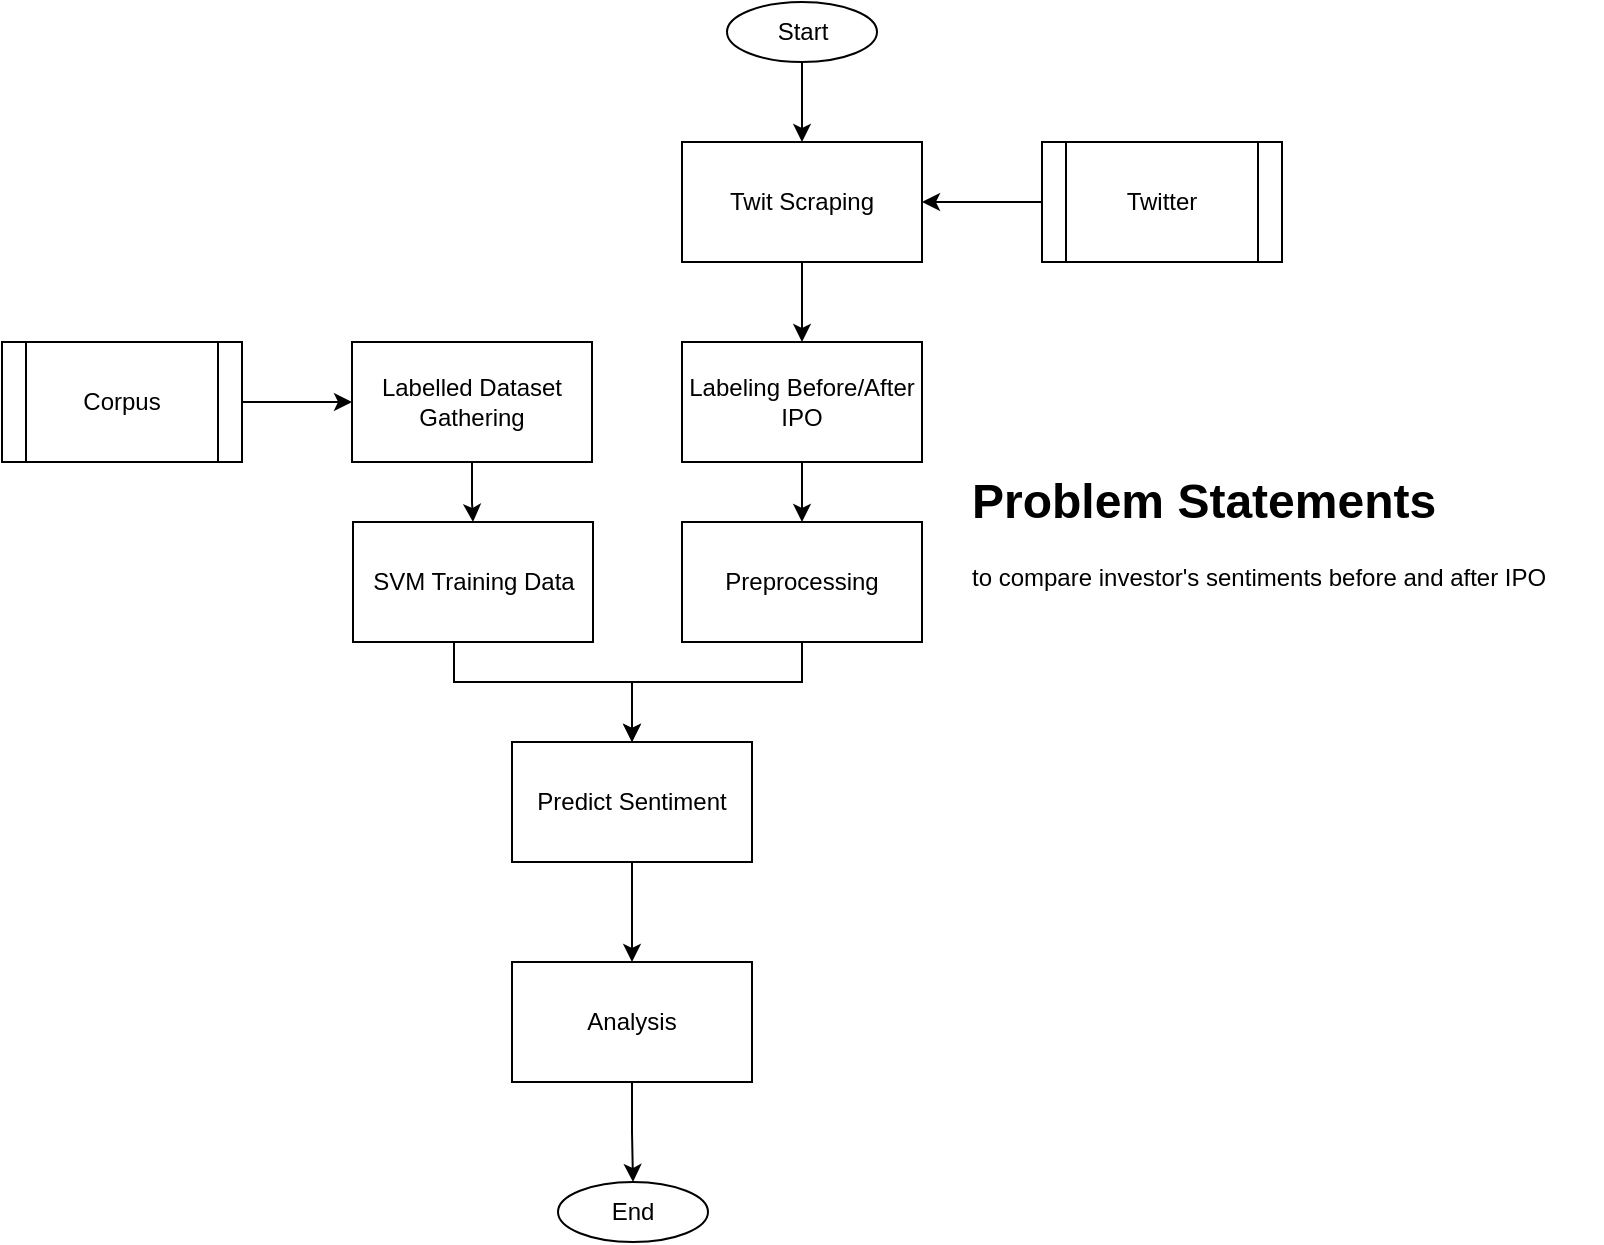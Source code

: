 <mxfile version="20.0.4" type="google" pages="2"><diagram id="YXdor7uBOZigZac2zCJG" name="Alt_1"><mxGraphModel dx="1730" dy="975" grid="1" gridSize="10" guides="1" tooltips="1" connect="1" arrows="1" fold="1" page="1" pageScale="1" pageWidth="850" pageHeight="1100" math="0" shadow="0"><root><mxCell id="0"/><mxCell id="1" parent="0"/><mxCell id="y5D5ccZa0h94YjDSmlDb-2" value="" style="group" vertex="1" connectable="0" parent="1"><mxGeometry x="25" y="10" width="800" height="620" as="geometry"/></mxCell><mxCell id="3aEuGuWVhybcB8y9zMcr-1" value="Start" style="ellipse;whiteSpace=wrap;html=1;" vertex="1" parent="y5D5ccZa0h94YjDSmlDb-2"><mxGeometry x="362.5" width="75" height="30" as="geometry"/></mxCell><mxCell id="3aEuGuWVhybcB8y9zMcr-2" value="Corpus" style="shape=process;whiteSpace=wrap;html=1;backgroundOutline=1;" vertex="1" parent="y5D5ccZa0h94YjDSmlDb-2"><mxGeometry y="170" width="120" height="60" as="geometry"/></mxCell><mxCell id="3aEuGuWVhybcB8y9zMcr-3" value="Labelled Dataset Gathering" style="rounded=0;whiteSpace=wrap;html=1;" vertex="1" parent="y5D5ccZa0h94YjDSmlDb-2"><mxGeometry x="175" y="170" width="120" height="60" as="geometry"/></mxCell><mxCell id="3aEuGuWVhybcB8y9zMcr-5" style="edgeStyle=orthogonalEdgeStyle;rounded=0;orthogonalLoop=1;jettySize=auto;html=1;entryX=0;entryY=0.5;entryDx=0;entryDy=0;" edge="1" parent="y5D5ccZa0h94YjDSmlDb-2" source="3aEuGuWVhybcB8y9zMcr-2" target="3aEuGuWVhybcB8y9zMcr-3"><mxGeometry relative="1" as="geometry"/></mxCell><mxCell id="3aEuGuWVhybcB8y9zMcr-6" value="Twitter" style="shape=process;whiteSpace=wrap;html=1;backgroundOutline=1;" vertex="1" parent="y5D5ccZa0h94YjDSmlDb-2"><mxGeometry x="520" y="70" width="120" height="60" as="geometry"/></mxCell><mxCell id="3aEuGuWVhybcB8y9zMcr-7" value="SVM Training Data" style="rounded=0;whiteSpace=wrap;html=1;" vertex="1" parent="y5D5ccZa0h94YjDSmlDb-2"><mxGeometry x="175.5" y="260" width="120" height="60" as="geometry"/></mxCell><mxCell id="3aEuGuWVhybcB8y9zMcr-8" style="edgeStyle=orthogonalEdgeStyle;rounded=0;orthogonalLoop=1;jettySize=auto;html=1;entryX=0.5;entryY=0;entryDx=0;entryDy=0;" edge="1" parent="y5D5ccZa0h94YjDSmlDb-2" source="3aEuGuWVhybcB8y9zMcr-3" target="3aEuGuWVhybcB8y9zMcr-7"><mxGeometry relative="1" as="geometry"/></mxCell><mxCell id="3aEuGuWVhybcB8y9zMcr-9" value="End" style="ellipse;whiteSpace=wrap;html=1;" vertex="1" parent="y5D5ccZa0h94YjDSmlDb-2"><mxGeometry x="278" y="590" width="75" height="30" as="geometry"/></mxCell><mxCell id="3aEuGuWVhybcB8y9zMcr-10" value="Twit Scraping" style="rounded=0;whiteSpace=wrap;html=1;" vertex="1" parent="y5D5ccZa0h94YjDSmlDb-2"><mxGeometry x="340" y="70" width="120" height="60" as="geometry"/></mxCell><mxCell id="3aEuGuWVhybcB8y9zMcr-4" value="" style="edgeStyle=orthogonalEdgeStyle;rounded=0;orthogonalLoop=1;jettySize=auto;html=1;entryX=0.5;entryY=0;entryDx=0;entryDy=0;" edge="1" parent="y5D5ccZa0h94YjDSmlDb-2" source="3aEuGuWVhybcB8y9zMcr-1" target="3aEuGuWVhybcB8y9zMcr-10"><mxGeometry relative="1" as="geometry"/></mxCell><mxCell id="3aEuGuWVhybcB8y9zMcr-11" value="" style="edgeStyle=orthogonalEdgeStyle;rounded=0;orthogonalLoop=1;jettySize=auto;html=1;" edge="1" parent="y5D5ccZa0h94YjDSmlDb-2" source="3aEuGuWVhybcB8y9zMcr-6" target="3aEuGuWVhybcB8y9zMcr-10"><mxGeometry relative="1" as="geometry"/></mxCell><mxCell id="3aEuGuWVhybcB8y9zMcr-12" value="Preprocessing" style="rounded=0;whiteSpace=wrap;html=1;" vertex="1" parent="y5D5ccZa0h94YjDSmlDb-2"><mxGeometry x="340" y="260" width="120" height="60" as="geometry"/></mxCell><mxCell id="3aEuGuWVhybcB8y9zMcr-16" value="" style="edgeStyle=orthogonalEdgeStyle;rounded=0;orthogonalLoop=1;jettySize=auto;html=1;" edge="1" parent="y5D5ccZa0h94YjDSmlDb-2" source="3aEuGuWVhybcB8y9zMcr-14" target="3aEuGuWVhybcB8y9zMcr-12"><mxGeometry relative="1" as="geometry"/></mxCell><mxCell id="3aEuGuWVhybcB8y9zMcr-14" value="Labeling Before/After IPO" style="rounded=0;whiteSpace=wrap;html=1;" vertex="1" parent="y5D5ccZa0h94YjDSmlDb-2"><mxGeometry x="340" y="170" width="120" height="60" as="geometry"/></mxCell><mxCell id="3aEuGuWVhybcB8y9zMcr-15" value="" style="edgeStyle=orthogonalEdgeStyle;rounded=0;orthogonalLoop=1;jettySize=auto;html=1;" edge="1" parent="y5D5ccZa0h94YjDSmlDb-2" source="3aEuGuWVhybcB8y9zMcr-10" target="3aEuGuWVhybcB8y9zMcr-14"><mxGeometry relative="1" as="geometry"/></mxCell><mxCell id="3aEuGuWVhybcB8y9zMcr-17" value="Predict Sentiment" style="rounded=0;whiteSpace=wrap;html=1;" vertex="1" parent="y5D5ccZa0h94YjDSmlDb-2"><mxGeometry x="255" y="370" width="120" height="60" as="geometry"/></mxCell><mxCell id="3aEuGuWVhybcB8y9zMcr-18" style="edgeStyle=orthogonalEdgeStyle;rounded=0;orthogonalLoop=1;jettySize=auto;html=1;entryX=0.5;entryY=0;entryDx=0;entryDy=0;" edge="1" parent="y5D5ccZa0h94YjDSmlDb-2" source="3aEuGuWVhybcB8y9zMcr-7" target="3aEuGuWVhybcB8y9zMcr-17"><mxGeometry relative="1" as="geometry"><Array as="points"><mxPoint x="226" y="340"/><mxPoint x="315" y="340"/></Array></mxGeometry></mxCell><mxCell id="3aEuGuWVhybcB8y9zMcr-19" style="edgeStyle=orthogonalEdgeStyle;rounded=0;orthogonalLoop=1;jettySize=auto;html=1;entryX=0.5;entryY=0;entryDx=0;entryDy=0;" edge="1" parent="y5D5ccZa0h94YjDSmlDb-2" source="3aEuGuWVhybcB8y9zMcr-12" target="3aEuGuWVhybcB8y9zMcr-17"><mxGeometry relative="1" as="geometry"><Array as="points"><mxPoint x="400" y="340"/><mxPoint x="315" y="340"/></Array></mxGeometry></mxCell><mxCell id="WqgcTSBGLz5cWfatwIAD-1" value="" style="edgeStyle=orthogonalEdgeStyle;rounded=0;orthogonalLoop=1;jettySize=auto;html=1;" edge="1" parent="y5D5ccZa0h94YjDSmlDb-2" source="3aEuGuWVhybcB8y9zMcr-20" target="3aEuGuWVhybcB8y9zMcr-9"><mxGeometry relative="1" as="geometry"/></mxCell><mxCell id="3aEuGuWVhybcB8y9zMcr-20" value="Analysis" style="rounded=0;whiteSpace=wrap;html=1;" vertex="1" parent="y5D5ccZa0h94YjDSmlDb-2"><mxGeometry x="255" y="480" width="120" height="60" as="geometry"/></mxCell><mxCell id="3aEuGuWVhybcB8y9zMcr-21" value="" style="edgeStyle=orthogonalEdgeStyle;rounded=0;orthogonalLoop=1;jettySize=auto;html=1;" edge="1" parent="y5D5ccZa0h94YjDSmlDb-2" source="3aEuGuWVhybcB8y9zMcr-17" target="3aEuGuWVhybcB8y9zMcr-20"><mxGeometry relative="1" as="geometry"/></mxCell><mxCell id="xiTRS2xDU4_czyes2ag2-1" value="&lt;h1&gt;Problem Statements&lt;/h1&gt;&lt;div&gt;to compare investor's sentiments before and after IPO&lt;/div&gt;" style="text;html=1;strokeColor=none;fillColor=none;spacing=5;spacingTop=-20;whiteSpace=wrap;overflow=hidden;rounded=0;" vertex="1" parent="y5D5ccZa0h94YjDSmlDb-2"><mxGeometry x="480" y="230" width="320" height="80" as="geometry"/></mxCell></root></mxGraphModel></diagram><diagram id="SjIfnuq_TxC4-rzG6ZSg" name="Alt_2"><mxGraphModel dx="865" dy="488" grid="1" gridSize="10" guides="1" tooltips="1" connect="1" arrows="1" fold="1" page="1" pageScale="1" pageWidth="850" pageHeight="1100" math="0" shadow="0"><root><mxCell id="0"/><mxCell id="1" parent="0"/><mxCell id="EgkUpjZkkY5cf2WUVbVw-1" value="" style="edgeStyle=orthogonalEdgeStyle;rounded=0;orthogonalLoop=1;jettySize=auto;html=1;entryX=0.5;entryY=0;entryDx=0;entryDy=0;" edge="1" parent="1" source="EgkUpjZkkY5cf2WUVbVw-2" target="EgkUpjZkkY5cf2WUVbVw-13"><mxGeometry relative="1" as="geometry"/></mxCell><mxCell id="EgkUpjZkkY5cf2WUVbVw-2" value="Start" style="ellipse;whiteSpace=wrap;html=1;" vertex="1" parent="1"><mxGeometry x="377.5" y="10" width="75" height="30" as="geometry"/></mxCell><mxCell id="EgkUpjZkkY5cf2WUVbVw-3" style="edgeStyle=orthogonalEdgeStyle;rounded=0;orthogonalLoop=1;jettySize=auto;html=1;entryX=0;entryY=0.5;entryDx=0;entryDy=0;" edge="1" parent="1" source="EgkUpjZkkY5cf2WUVbVw-4" target="EgkUpjZkkY5cf2WUVbVw-6"><mxGeometry relative="1" as="geometry"/></mxCell><mxCell id="EgkUpjZkkY5cf2WUVbVw-4" value="Corpus" style="shape=process;whiteSpace=wrap;html=1;backgroundOutline=1;" vertex="1" parent="1"><mxGeometry x="15" y="180" width="120" height="60" as="geometry"/></mxCell><mxCell id="EgkUpjZkkY5cf2WUVbVw-5" style="edgeStyle=orthogonalEdgeStyle;rounded=0;orthogonalLoop=1;jettySize=auto;html=1;entryX=0.5;entryY=0;entryDx=0;entryDy=0;" edge="1" parent="1" source="EgkUpjZkkY5cf2WUVbVw-6" target="EgkUpjZkkY5cf2WUVbVw-10"><mxGeometry relative="1" as="geometry"/></mxCell><mxCell id="EgkUpjZkkY5cf2WUVbVw-6" value="Labelled Dataset Gathering" style="rounded=0;whiteSpace=wrap;html=1;" vertex="1" parent="1"><mxGeometry x="190" y="180" width="120" height="60" as="geometry"/></mxCell><mxCell id="EgkUpjZkkY5cf2WUVbVw-7" value="" style="edgeStyle=orthogonalEdgeStyle;rounded=0;orthogonalLoop=1;jettySize=auto;html=1;" edge="1" parent="1" source="EgkUpjZkkY5cf2WUVbVw-8" target="EgkUpjZkkY5cf2WUVbVw-13"><mxGeometry relative="1" as="geometry"/></mxCell><mxCell id="EgkUpjZkkY5cf2WUVbVw-8" value="Twitter" style="shape=process;whiteSpace=wrap;html=1;backgroundOutline=1;" vertex="1" parent="1"><mxGeometry x="535" y="80" width="120" height="60" as="geometry"/></mxCell><mxCell id="EgkUpjZkkY5cf2WUVbVw-9" style="edgeStyle=orthogonalEdgeStyle;rounded=0;orthogonalLoop=1;jettySize=auto;html=1;entryX=0.5;entryY=0;entryDx=0;entryDy=0;" edge="1" parent="1" source="EgkUpjZkkY5cf2WUVbVw-10" target="EgkUpjZkkY5cf2WUVbVw-19"><mxGeometry relative="1" as="geometry"><Array as="points"><mxPoint x="241" y="350"/><mxPoint x="330" y="350"/></Array></mxGeometry></mxCell><mxCell id="EgkUpjZkkY5cf2WUVbVw-10" value="SVM Training Data" style="rounded=0;whiteSpace=wrap;html=1;" vertex="1" parent="1"><mxGeometry x="190.5" y="270" width="120" height="60" as="geometry"/></mxCell><mxCell id="EgkUpjZkkY5cf2WUVbVw-11" value="End" style="ellipse;whiteSpace=wrap;html=1;" vertex="1" parent="1"><mxGeometry x="400" y="710" width="75" height="30" as="geometry"/></mxCell><mxCell id="EgkUpjZkkY5cf2WUVbVw-12" value="" style="edgeStyle=orthogonalEdgeStyle;rounded=0;orthogonalLoop=1;jettySize=auto;html=1;" edge="1" parent="1" source="EgkUpjZkkY5cf2WUVbVw-13" target="EgkUpjZkkY5cf2WUVbVw-17"><mxGeometry relative="1" as="geometry"/></mxCell><mxCell id="EgkUpjZkkY5cf2WUVbVw-13" value="Twit Scraping" style="rounded=0;whiteSpace=wrap;html=1;" vertex="1" parent="1"><mxGeometry x="355" y="80" width="120" height="60" as="geometry"/></mxCell><mxCell id="EgkUpjZkkY5cf2WUVbVw-14" style="edgeStyle=orthogonalEdgeStyle;rounded=0;orthogonalLoop=1;jettySize=auto;html=1;entryX=0.5;entryY=0;entryDx=0;entryDy=0;" edge="1" parent="1" source="EgkUpjZkkY5cf2WUVbVw-15" target="EgkUpjZkkY5cf2WUVbVw-19"><mxGeometry relative="1" as="geometry"><Array as="points"><mxPoint x="415" y="350"/><mxPoint x="330" y="350"/></Array></mxGeometry></mxCell><mxCell id="EgkUpjZkkY5cf2WUVbVw-15" value="Preprocessing" style="rounded=0;whiteSpace=wrap;html=1;" vertex="1" parent="1"><mxGeometry x="355" y="270" width="120" height="60" as="geometry"/></mxCell><mxCell id="EgkUpjZkkY5cf2WUVbVw-16" value="" style="edgeStyle=orthogonalEdgeStyle;rounded=0;orthogonalLoop=1;jettySize=auto;html=1;" edge="1" parent="1" source="EgkUpjZkkY5cf2WUVbVw-17" target="EgkUpjZkkY5cf2WUVbVw-15"><mxGeometry relative="1" as="geometry"/></mxCell><mxCell id="EgkUpjZkkY5cf2WUVbVw-17" value="Labeling Before/After IPO" style="rounded=0;whiteSpace=wrap;html=1;" vertex="1" parent="1"><mxGeometry x="355" y="180" width="120" height="60" as="geometry"/></mxCell><mxCell id="EgkUpjZkkY5cf2WUVbVw-18" value="" style="edgeStyle=orthogonalEdgeStyle;rounded=0;orthogonalLoop=1;jettySize=auto;html=1;" edge="1" parent="1" source="EgkUpjZkkY5cf2WUVbVw-19" target="EgkUpjZkkY5cf2WUVbVw-20"><mxGeometry relative="1" as="geometry"/></mxCell><mxCell id="EgkUpjZkkY5cf2WUVbVw-19" value="Predict Sentiment" style="rounded=0;whiteSpace=wrap;html=1;" vertex="1" parent="1"><mxGeometry x="270" y="380" width="120" height="60" as="geometry"/></mxCell><mxCell id="8v9UWjFyFno0pYUl4etC-4" style="edgeStyle=orthogonalEdgeStyle;rounded=0;orthogonalLoop=1;jettySize=auto;html=1;" edge="1" parent="1" source="EgkUpjZkkY5cf2WUVbVw-20" target="8v9UWjFyFno0pYUl4etC-3"><mxGeometry relative="1" as="geometry"/></mxCell><mxCell id="EgkUpjZkkY5cf2WUVbVw-20" value="Get Delta Sentiment Before &amp;amp; After IPO" style="rounded=0;whiteSpace=wrap;html=1;" vertex="1" parent="1"><mxGeometry x="270" y="490" width="120" height="60" as="geometry"/></mxCell><mxCell id="8v9UWjFyFno0pYUl4etC-2" value="" style="edgeStyle=orthogonalEdgeStyle;rounded=0;orthogonalLoop=1;jettySize=auto;html=1;" edge="1" parent="1" source="EgkUpjZkkY5cf2WUVbVw-21" target="8v9UWjFyFno0pYUl4etC-1"><mxGeometry relative="1" as="geometry"/></mxCell><mxCell id="EgkUpjZkkY5cf2WUVbVw-21" value="Collect First 21 days of Stocks Price" style="rounded=0;whiteSpace=wrap;html=1;" vertex="1" parent="1"><mxGeometry x="485" y="380" width="120" height="60" as="geometry"/></mxCell><mxCell id="EgkUpjZkkY5cf2WUVbVw-23" value="" style="edgeStyle=orthogonalEdgeStyle;rounded=0;orthogonalLoop=1;jettySize=auto;html=1;" edge="1" parent="1" source="EgkUpjZkkY5cf2WUVbVw-22" target="EgkUpjZkkY5cf2WUVbVw-21"><mxGeometry relative="1" as="geometry"/></mxCell><mxCell id="EgkUpjZkkY5cf2WUVbVw-22" value="Stock Price" style="shape=process;whiteSpace=wrap;html=1;backgroundOutline=1;" vertex="1" parent="1"><mxGeometry x="665" y="380" width="120" height="60" as="geometry"/></mxCell><mxCell id="8v9UWjFyFno0pYUl4etC-5" style="edgeStyle=orthogonalEdgeStyle;rounded=0;orthogonalLoop=1;jettySize=auto;html=1;entryX=0.5;entryY=0;entryDx=0;entryDy=0;" edge="1" parent="1" source="8v9UWjFyFno0pYUl4etC-1" target="8v9UWjFyFno0pYUl4etC-3"><mxGeometry relative="1" as="geometry"/></mxCell><mxCell id="8v9UWjFyFno0pYUl4etC-1" value="LSTM Trend Prediction" style="rounded=0;whiteSpace=wrap;html=1;" vertex="1" parent="1"><mxGeometry x="485" y="490" width="120" height="60" as="geometry"/></mxCell><mxCell id="8v9UWjFyFno0pYUl4etC-6" value="" style="edgeStyle=orthogonalEdgeStyle;rounded=0;orthogonalLoop=1;jettySize=auto;html=1;" edge="1" parent="1" source="8v9UWjFyFno0pYUl4etC-3" target="EgkUpjZkkY5cf2WUVbVw-11"><mxGeometry relative="1" as="geometry"/></mxCell><mxCell id="8v9UWjFyFno0pYUl4etC-3" value="Analysis" style="rounded=0;whiteSpace=wrap;html=1;" vertex="1" parent="1"><mxGeometry x="377.5" y="610" width="120" height="60" as="geometry"/></mxCell><mxCell id="SncUdX4C8T_xEruYKqjd-1" value="&lt;h1&gt;Problem Statements&lt;/h1&gt;&lt;div&gt;Compare the impact of investor's sentiment on Twitter vs stocks' trend predictions&lt;/div&gt;" style="text;html=1;strokeColor=none;fillColor=none;spacing=5;spacingTop=-20;whiteSpace=wrap;overflow=hidden;rounded=0;" vertex="1" parent="1"><mxGeometry x="490" y="250" width="360" height="80" as="geometry"/></mxCell></root></mxGraphModel></diagram></mxfile>